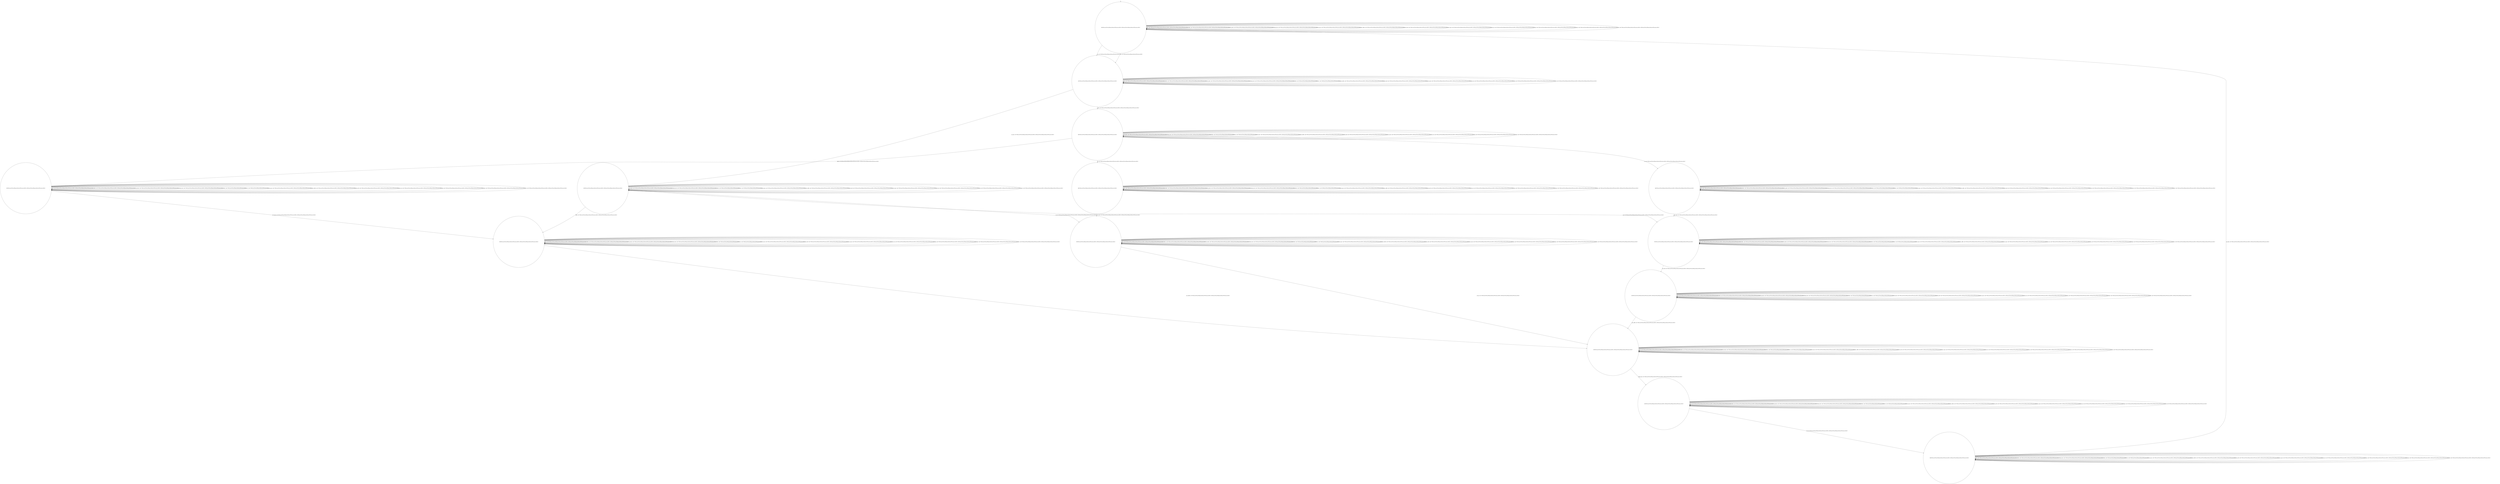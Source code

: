digraph g {
	edge [lblstyle="above, sloped"];
	s0 [shape="circle" label="0@[((DOL and COF and TEA and CAP and TON and not EUR) or (EUR and COF and TEA and CAP and TON and not DOL))]"];
	s1 [shape="circle" label="1@[((DOL and COF and TEA and CAP and TON and not EUR) or (EUR and COF and TEA and CAP and TON and not DOL))]"];
	s2 [shape="circle" label="2@[((DOL and COF and TEA and CAP and TON and not EUR) or (EUR and COF and TEA and CAP and TON and not DOL))]"];
	s3 [shape="circle" label="3@[((DOL and COF and TEA and CAP and TON and not EUR) or (EUR and COF and TEA and CAP and TON and not DOL))]"];
	s4 [shape="circle" label="4@[((DOL and COF and TEA and CAP and TON and not EUR) or (EUR and COF and TEA and CAP and TON and not DOL))]"];
	s5 [shape="circle" label="5@[((DOL and COF and TEA and CAP and TON and not EUR) or (EUR and COF and TEA and CAP and TON and not DOL))]"];
	s6 [shape="circle" label="6@[((DOL and COF and TEA and CAP and TON and not EUR) or (EUR and COF and TEA and CAP and TON and not DOL))]"];
	s7 [shape="circle" label="7@[((DOL and COF and TEA and CAP and TON and not EUR) or (EUR and COF and TEA and CAP and TON and not DOL))]"];
	s8 [shape="circle" label="8@[((DOL and COF and TEA and CAP and TON and not EUR) or (EUR and COF and TEA and CAP and TON and not DOL))]"];
	s9 [shape="circle" label="9@[((DOL and COF and TEA and CAP and TON and not EUR) or (EUR and COF and TEA and CAP and TON and not DOL))]"];
	s10 [shape="circle" label="10@[((DOL and COF and TEA and CAP and TON and not EUR) or (EUR and COF and TEA and CAP and TON and not DOL))]"];
	s11 [shape="circle" label="11@[((DOL and COF and TEA and CAP and TON and not EUR) or (EUR and COF and TEA and CAP and TON and not DOL))]"];
	s12 [shape="circle" label="12@[((DOL and COF and TEA and CAP and TON and not EUR) or (EUR and COF and TEA and CAP and TON and not DOL))]"];
	s13 [shape="circle" label="13@[((DOL and COF and TEA and CAP and TON and not EUR) or (EUR and COF and TEA and CAP and TON and not DOL))]"];
	s0 -> s0 [label="cap / nok() [((DOL and COF and TEA and CAP and TON and not EUR) or (EUR and COF and TEA and CAP and TON and not DOL))]"];
	s0 -> s0 [label="coffee / nok() [((DOL and COF and TEA and CAP and TON and not EUR) or (EUR and COF and TEA and CAP and TON and not DOL))]"];
	s0 -> s0 [label="cup_taken / nok() [((DOL and COF and TEA and CAP and TON and not EUR) or (EUR and COF and TEA and CAP and TON and not DOL))]"];
	s0 -> s0 [label="display_done / nok() [((DOL and COF and TEA and CAP and TON and not EUR) or (EUR and COF and TEA and CAP and TON and not DOL))]"];
	s0 -> s1 [label="dollar / ok() [((DOL and COF and TEA and CAP and TON and not EUR))]"];
	s0 -> s1 [label="euro / ok() [((EUR and COF and TEA and CAP and TON and not DOL))]"];
	s0 -> s0 [label="no_sugar / nok() [((DOL and COF and TEA and CAP and TON and not EUR) or (EUR and COF and TEA and CAP and TON and not DOL))]"];
	s0 -> s0 [label="pour_coffee / nok() [((DOL and COF and TEA and CAP and TON and not EUR) or (EUR and COF and TEA and CAP and TON and not DOL))]"];
	s0 -> s0 [label="pour_milk / nok() [((DOL and COF and TEA and CAP and TON and not EUR) or (EUR and COF and TEA and CAP and TON and not DOL))]"];
	s0 -> s0 [label="pour_sugar / nok() [((DOL and COF and TEA and CAP and TON and not EUR) or (EUR and COF and TEA and CAP and TON and not DOL))]"];
	s0 -> s0 [label="pour_tea / nok() [((DOL and COF and TEA and CAP and TON and not EUR) or (EUR and COF and TEA and CAP and TON and not DOL))]"];
	s0 -> s0 [label="ring / nok() [((DOL and COF and TEA and CAP and TON and not EUR) or (EUR and COF and TEA and CAP and TON and not DOL))]"];
	s0 -> s0 [label="sugar / nok() [((DOL and COF and TEA and CAP and TON and not EUR) or (EUR and COF and TEA and CAP and TON and not DOL))]"];
	s0 -> s0 [label="tea / nok() [((DOL and COF and TEA and CAP and TON and not EUR) or (EUR and COF and TEA and CAP and TON and not DOL))]"];
	s1 -> s1 [label="cap / nok() [((DOL and COF and TEA and CAP and TON and not EUR) or (EUR and COF and TEA and CAP and TON and not DOL))]"];
	s1 -> s1 [label="coffee / nok() [((DOL and COF and TEA and CAP and TON and not EUR) or (EUR and COF and TEA and CAP and TON and not DOL))]"];
	s1 -> s1 [label="cup_taken / nok() [((DOL and COF and TEA and CAP and TON and not EUR) or (EUR and COF and TEA and CAP and TON and not DOL))]"];
	s1 -> s1 [label="display_done / nok() [((DOL and COF and TEA and CAP and TON and not EUR) or (EUR and COF and TEA and CAP and TON and not DOL))]"];
	s1 -> s1 [label="dollar / nok() [((DOL and COF and TEA and CAP and TON and not EUR))]"];
	s1 -> s1 [label="euro / nok() [((EUR and COF and TEA and CAP and TON and not DOL))]"];
	s1 -> s2 [label="no_sugar / ok() [((DOL and COF and TEA and CAP and TON and not EUR) or (EUR and COF and TEA and CAP and TON and not DOL))]"];
	s1 -> s1 [label="pour_coffee / nok() [((DOL and COF and TEA and CAP and TON and not EUR) or (EUR and COF and TEA and CAP and TON and not DOL))]"];
	s1 -> s1 [label="pour_milk / nok() [((DOL and COF and TEA and CAP and TON and not EUR) or (EUR and COF and TEA and CAP and TON and not DOL))]"];
	s1 -> s1 [label="pour_sugar / nok() [((DOL and COF and TEA and CAP and TON and not EUR) or (EUR and COF and TEA and CAP and TON and not DOL))]"];
	s1 -> s1 [label="pour_tea / nok() [((DOL and COF and TEA and CAP and TON and not EUR) or (EUR and COF and TEA and CAP and TON and not DOL))]"];
	s1 -> s1 [label="ring / nok() [((DOL and COF and TEA and CAP and TON and not EUR) or (EUR and COF and TEA and CAP and TON and not DOL))]"];
	s1 -> s3 [label="sugar / ok() [((DOL and COF and TEA and CAP and TON and not EUR) or (EUR and COF and TEA and CAP and TON and not DOL))]"];
	s1 -> s1 [label="tea / nok() [((DOL and COF and TEA and CAP and TON and not EUR) or (EUR and COF and TEA and CAP and TON and not DOL))]"];
	s2 -> s7 [label="cap / ok() [((DOL and COF and TEA and CAP and TON and not EUR) or (EUR and COF and TEA and CAP and TON and not DOL))]"];
	s2 -> s8 [label="coffee / ok() [((DOL and COF and TEA and CAP and TON and not EUR) or (EUR and COF and TEA and CAP and TON and not DOL))]"];
	s2 -> s2 [label="cup_taken / nok() [((DOL and COF and TEA and CAP and TON and not EUR) or (EUR and COF and TEA and CAP and TON and not DOL))]"];
	s2 -> s2 [label="display_done / nok() [((DOL and COF and TEA and CAP and TON and not EUR) or (EUR and COF and TEA and CAP and TON and not DOL))]"];
	s2 -> s2 [label="dollar / nok() [((DOL and COF and TEA and CAP and TON and not EUR))]"];
	s2 -> s2 [label="euro / nok() [((EUR and COF and TEA and CAP and TON and not DOL))]"];
	s2 -> s2 [label="no_sugar / nok() [((DOL and COF and TEA and CAP and TON and not EUR) or (EUR and COF and TEA and CAP and TON and not DOL))]"];
	s2 -> s2 [label="pour_coffee / nok() [((DOL and COF and TEA and CAP and TON and not EUR) or (EUR and COF and TEA and CAP and TON and not DOL))]"];
	s2 -> s2 [label="pour_milk / nok() [((DOL and COF and TEA and CAP and TON and not EUR) or (EUR and COF and TEA and CAP and TON and not DOL))]"];
	s2 -> s2 [label="pour_sugar / nok() [((DOL and COF and TEA and CAP and TON and not EUR) or (EUR and COF and TEA and CAP and TON and not DOL))]"];
	s2 -> s2 [label="pour_tea / nok() [((DOL and COF and TEA and CAP and TON and not EUR) or (EUR and COF and TEA and CAP and TON and not DOL))]"];
	s2 -> s2 [label="ring / nok() [((DOL and COF and TEA and CAP and TON and not EUR) or (EUR and COF and TEA and CAP and TON and not DOL))]"];
	s2 -> s2 [label="sugar / void() [((DOL and COF and TEA and CAP and TON and not EUR) or (EUR and COF and TEA and CAP and TON and not DOL))]"];
	s2 -> s9 [label="tea / ok() [((DOL and COF and TEA and CAP and TON and not EUR) or (EUR and COF and TEA and CAP and TON and not DOL))]"];
	s3 -> s4 [label="cap / ok() [((DOL and COF and TEA and CAP and TON and not EUR) or (EUR and COF and TEA and CAP and TON and not DOL))]"];
	s3 -> s5 [label="coffee / ok() [((DOL and COF and TEA and CAP and TON and not EUR) or (EUR and COF and TEA and CAP and TON and not DOL))]"];
	s3 -> s3 [label="cup_taken / nok() [((DOL and COF and TEA and CAP and TON and not EUR) or (EUR and COF and TEA and CAP and TON and not DOL))]"];
	s3 -> s3 [label="display_done / nok() [((DOL and COF and TEA and CAP and TON and not EUR) or (EUR and COF and TEA and CAP and TON and not DOL))]"];
	s3 -> s3 [label="dollar / nok() [((DOL and COF and TEA and CAP and TON and not EUR))]"];
	s3 -> s3 [label="euro / nok() [((EUR and COF and TEA and CAP and TON and not DOL))]"];
	s3 -> s3 [label="no_sugar / void() [((DOL and COF and TEA and CAP and TON and not EUR) or (EUR and COF and TEA and CAP and TON and not DOL))]"];
	s3 -> s3 [label="pour_coffee / nok() [((DOL and COF and TEA and CAP and TON and not EUR) or (EUR and COF and TEA and CAP and TON and not DOL))]"];
	s3 -> s3 [label="pour_milk / nok() [((DOL and COF and TEA and CAP and TON and not EUR) or (EUR and COF and TEA and CAP and TON and not DOL))]"];
	s3 -> s3 [label="pour_sugar / nok() [((DOL and COF and TEA and CAP and TON and not EUR) or (EUR and COF and TEA and CAP and TON and not DOL))]"];
	s3 -> s3 [label="pour_tea / nok() [((DOL and COF and TEA and CAP and TON and not EUR) or (EUR and COF and TEA and CAP and TON and not DOL))]"];
	s3 -> s3 [label="ring / nok() [((DOL and COF and TEA and CAP and TON and not EUR) or (EUR and COF and TEA and CAP and TON and not DOL))]"];
	s3 -> s3 [label="sugar / nok() [((DOL and COF and TEA and CAP and TON and not EUR) or (EUR and COF and TEA and CAP and TON and not DOL))]"];
	s3 -> s6 [label="tea / ok() [((DOL and COF and TEA and CAP and TON and not EUR) or (EUR and COF and TEA and CAP and TON and not DOL))]"];
	s4 -> s4 [label="cap / nok() [((DOL and COF and TEA and CAP and TON and not EUR) or (EUR and COF and TEA and CAP and TON and not DOL))]"];
	s4 -> s4 [label="coffee / void() [((DOL and COF and TEA and CAP and TON and not EUR) or (EUR and COF and TEA and CAP and TON and not DOL))]"];
	s4 -> s4 [label="cup_taken / nok() [((DOL and COF and TEA and CAP and TON and not EUR) or (EUR and COF and TEA and CAP and TON and not DOL))]"];
	s4 -> s4 [label="display_done / nok() [((DOL and COF and TEA and CAP and TON and not EUR) or (EUR and COF and TEA and CAP and TON and not DOL))]"];
	s4 -> s4 [label="dollar / nok() [((DOL and COF and TEA and CAP and TON and not EUR))]"];
	s4 -> s4 [label="euro / nok() [((EUR and COF and TEA and CAP and TON and not DOL))]"];
	s4 -> s4 [label="no_sugar / nok() [((DOL and COF and TEA and CAP and TON and not EUR) or (EUR and COF and TEA and CAP and TON and not DOL))]"];
	s4 -> s4 [label="pour_coffee / nok() [((DOL and COF and TEA and CAP and TON and not EUR) or (EUR and COF and TEA and CAP and TON and not DOL))]"];
	s4 -> s4 [label="pour_milk / nok() [((DOL and COF and TEA and CAP and TON and not EUR) or (EUR and COF and TEA and CAP and TON and not DOL))]"];
	s4 -> s7 [label="pour_sugar / ok() [((DOL and COF and TEA and CAP and TON and not EUR) or (EUR and COF and TEA and CAP and TON and not DOL))]"];
	s4 -> s4 [label="pour_tea / nok() [((DOL and COF and TEA and CAP and TON and not EUR) or (EUR and COF and TEA and CAP and TON and not DOL))]"];
	s4 -> s4 [label="ring / nok() [((DOL and COF and TEA and CAP and TON and not EUR) or (EUR and COF and TEA and CAP and TON and not DOL))]"];
	s4 -> s4 [label="sugar / nok() [((DOL and COF and TEA and CAP and TON and not EUR) or (EUR and COF and TEA and CAP and TON and not DOL))]"];
	s4 -> s4 [label="tea / void() [((DOL and COF and TEA and CAP and TON and not EUR) or (EUR and COF and TEA and CAP and TON and not DOL))]"];
	s5 -> s5 [label="cap / void() [((DOL and COF and TEA and CAP and TON and not EUR) or (EUR and COF and TEA and CAP and TON and not DOL))]"];
	s5 -> s5 [label="coffee / nok() [((DOL and COF and TEA and CAP and TON and not EUR) or (EUR and COF and TEA and CAP and TON and not DOL))]"];
	s5 -> s5 [label="cup_taken / nok() [((DOL and COF and TEA and CAP and TON and not EUR) or (EUR and COF and TEA and CAP and TON and not DOL))]"];
	s5 -> s5 [label="display_done / nok() [((DOL and COF and TEA and CAP and TON and not EUR) or (EUR and COF and TEA and CAP and TON and not DOL))]"];
	s5 -> s5 [label="dollar / nok() [((DOL and COF and TEA and CAP and TON and not EUR))]"];
	s5 -> s5 [label="euro / nok() [((EUR and COF and TEA and CAP and TON and not DOL))]"];
	s5 -> s5 [label="no_sugar / nok() [((DOL and COF and TEA and CAP and TON and not EUR) or (EUR and COF and TEA and CAP and TON and not DOL))]"];
	s5 -> s5 [label="pour_coffee / nok() [((DOL and COF and TEA and CAP and TON and not EUR) or (EUR and COF and TEA and CAP and TON and not DOL))]"];
	s5 -> s5 [label="pour_milk / nok() [((DOL and COF and TEA and CAP and TON and not EUR) or (EUR and COF and TEA and CAP and TON and not DOL))]"];
	s5 -> s8 [label="pour_sugar / ok() [((DOL and COF and TEA and CAP and TON and not EUR) or (EUR and COF and TEA and CAP and TON and not DOL))]"];
	s5 -> s5 [label="pour_tea / nok() [((DOL and COF and TEA and CAP and TON and not EUR) or (EUR and COF and TEA and CAP and TON and not DOL))]"];
	s5 -> s5 [label="ring / nok() [((DOL and COF and TEA and CAP and TON and not EUR) or (EUR and COF and TEA and CAP and TON and not DOL))]"];
	s5 -> s5 [label="sugar / nok() [((DOL and COF and TEA and CAP and TON and not EUR) or (EUR and COF and TEA and CAP and TON and not DOL))]"];
	s5 -> s5 [label="tea / void() [((DOL and COF and TEA and CAP and TON and not EUR) or (EUR and COF and TEA and CAP and TON and not DOL))]"];
	s6 -> s6 [label="cap / void() [((DOL and COF and TEA and CAP and TON and not EUR) or (EUR and COF and TEA and CAP and TON and not DOL))]"];
	s6 -> s6 [label="coffee / void() [((DOL and COF and TEA and CAP and TON and not EUR) or (EUR and COF and TEA and CAP and TON and not DOL))]"];
	s6 -> s6 [label="cup_taken / nok() [((DOL and COF and TEA and CAP and TON and not EUR) or (EUR and COF and TEA and CAP and TON and not DOL))]"];
	s6 -> s6 [label="display_done / nok() [((DOL and COF and TEA and CAP and TON and not EUR) or (EUR and COF and TEA and CAP and TON and not DOL))]"];
	s6 -> s6 [label="dollar / nok() [((DOL and COF and TEA and CAP and TON and not EUR))]"];
	s6 -> s6 [label="euro / nok() [((EUR and COF and TEA and CAP and TON and not DOL))]"];
	s6 -> s6 [label="no_sugar / nok() [((DOL and COF and TEA and CAP and TON and not EUR) or (EUR and COF and TEA and CAP and TON and not DOL))]"];
	s6 -> s6 [label="pour_coffee / nok() [((DOL and COF and TEA and CAP and TON and not EUR) or (EUR and COF and TEA and CAP and TON and not DOL))]"];
	s6 -> s6 [label="pour_milk / nok() [((DOL and COF and TEA and CAP and TON and not EUR) or (EUR and COF and TEA and CAP and TON and not DOL))]"];
	s6 -> s9 [label="pour_sugar / ok() [((DOL and COF and TEA and CAP and TON and not EUR) or (EUR and COF and TEA and CAP and TON and not DOL))]"];
	s6 -> s6 [label="pour_tea / nok() [((DOL and COF and TEA and CAP and TON and not EUR) or (EUR and COF and TEA and CAP and TON and not DOL))]"];
	s6 -> s6 [label="ring / nok() [((DOL and COF and TEA and CAP and TON and not EUR) or (EUR and COF and TEA and CAP and TON and not DOL))]"];
	s6 -> s6 [label="sugar / nok() [((DOL and COF and TEA and CAP and TON and not EUR) or (EUR and COF and TEA and CAP and TON and not DOL))]"];
	s6 -> s6 [label="tea / nok() [((DOL and COF and TEA and CAP and TON and not EUR) or (EUR and COF and TEA and CAP and TON and not DOL))]"];
	s7 -> s7 [label="cap / nok() [((DOL and COF and TEA and CAP and TON and not EUR) or (EUR and COF and TEA and CAP and TON and not DOL))]"];
	s7 -> s7 [label="coffee / void() [((DOL and COF and TEA and CAP and TON and not EUR) or (EUR and COF and TEA and CAP and TON and not DOL))]"];
	s7 -> s7 [label="cup_taken / nok() [((DOL and COF and TEA and CAP and TON and not EUR) or (EUR and COF and TEA and CAP and TON and not DOL))]"];
	s7 -> s7 [label="display_done / nok() [((DOL and COF and TEA and CAP and TON and not EUR) or (EUR and COF and TEA and CAP and TON and not DOL))]"];
	s7 -> s7 [label="dollar / nok() [((DOL and COF and TEA and CAP and TON and not EUR))]"];
	s7 -> s7 [label="euro / nok() [((EUR and COF and TEA and CAP and TON and not DOL))]"];
	s7 -> s7 [label="no_sugar / nok() [((DOL and COF and TEA and CAP and TON and not EUR) or (EUR and COF and TEA and CAP and TON and not DOL))]"];
	s7 -> s7 [label="pour_coffee / nok() [((DOL and COF and TEA and CAP and TON and not EUR) or (EUR and COF and TEA and CAP and TON and not DOL))]"];
	s7 -> s11 [label="pour_milk / ok() [((DOL and COF and TEA and CAP and TON and not EUR) or (EUR and COF and TEA and CAP and TON and not DOL))]"];
	s7 -> s7 [label="pour_sugar / nok() [((DOL and COF and TEA and CAP and TON and not EUR) or (EUR and COF and TEA and CAP and TON and not DOL))]"];
	s7 -> s7 [label="pour_tea / nok() [((DOL and COF and TEA and CAP and TON and not EUR) or (EUR and COF and TEA and CAP and TON and not DOL))]"];
	s7 -> s7 [label="ring / nok() [((DOL and COF and TEA and CAP and TON and not EUR) or (EUR and COF and TEA and CAP and TON and not DOL))]"];
	s7 -> s7 [label="sugar / nok() [((DOL and COF and TEA and CAP and TON and not EUR) or (EUR and COF and TEA and CAP and TON and not DOL))]"];
	s7 -> s7 [label="tea / void() [((DOL and COF and TEA and CAP and TON and not EUR) or (EUR and COF and TEA and CAP and TON and not DOL))]"];
	s8 -> s8 [label="cap / void() [((DOL and COF and TEA and CAP and TON and not EUR) or (EUR and COF and TEA and CAP and TON and not DOL))]"];
	s8 -> s8 [label="coffee / nok() [((DOL and COF and TEA and CAP and TON and not EUR) or (EUR and COF and TEA and CAP and TON and not DOL))]"];
	s8 -> s8 [label="cup_taken / nok() [((DOL and COF and TEA and CAP and TON and not EUR) or (EUR and COF and TEA and CAP and TON and not DOL))]"];
	s8 -> s8 [label="display_done / nok() [((DOL and COF and TEA and CAP and TON and not EUR) or (EUR and COF and TEA and CAP and TON and not DOL))]"];
	s8 -> s8 [label="dollar / nok() [((DOL and COF and TEA and CAP and TON and not EUR))]"];
	s8 -> s8 [label="euro / nok() [((EUR and COF and TEA and CAP and TON and not DOL))]"];
	s8 -> s8 [label="no_sugar / nok() [((DOL and COF and TEA and CAP and TON and not EUR) or (EUR and COF and TEA and CAP and TON and not DOL))]"];
	s8 -> s10 [label="pour_coffee / ok() [((DOL and COF and TEA and CAP and TON and not EUR) or (EUR and COF and TEA and CAP and TON and not DOL))]"];
	s8 -> s8 [label="pour_milk / nok() [((DOL and COF and TEA and CAP and TON and not EUR) or (EUR and COF and TEA and CAP and TON and not DOL))]"];
	s8 -> s8 [label="pour_sugar / nok() [((DOL and COF and TEA and CAP and TON and not EUR) or (EUR and COF and TEA and CAP and TON and not DOL))]"];
	s8 -> s8 [label="pour_tea / nok() [((DOL and COF and TEA and CAP and TON and not EUR) or (EUR and COF and TEA and CAP and TON and not DOL))]"];
	s8 -> s8 [label="ring / nok() [((DOL and COF and TEA and CAP and TON and not EUR) or (EUR and COF and TEA and CAP and TON and not DOL))]"];
	s8 -> s8 [label="sugar / nok() [((DOL and COF and TEA and CAP and TON and not EUR) or (EUR and COF and TEA and CAP and TON and not DOL))]"];
	s8 -> s8 [label="tea / void() [((DOL and COF and TEA and CAP and TON and not EUR) or (EUR and COF and TEA and CAP and TON and not DOL))]"];
	s9 -> s9 [label="cap / void() [((DOL and COF and TEA and CAP and TON and not EUR) or (EUR and COF and TEA and CAP and TON and not DOL))]"];
	s9 -> s9 [label="coffee / void() [((DOL and COF and TEA and CAP and TON and not EUR) or (EUR and COF and TEA and CAP and TON and not DOL))]"];
	s9 -> s9 [label="cup_taken / nok() [((DOL and COF and TEA and CAP and TON and not EUR) or (EUR and COF and TEA and CAP and TON and not DOL))]"];
	s9 -> s9 [label="display_done / nok() [((DOL and COF and TEA and CAP and TON and not EUR) or (EUR and COF and TEA and CAP and TON and not DOL))]"];
	s9 -> s9 [label="dollar / nok() [((DOL and COF and TEA and CAP and TON and not EUR))]"];
	s9 -> s9 [label="euro / nok() [((EUR and COF and TEA and CAP and TON and not DOL))]"];
	s9 -> s9 [label="no_sugar / nok() [((DOL and COF and TEA and CAP and TON and not EUR) or (EUR and COF and TEA and CAP and TON and not DOL))]"];
	s9 -> s9 [label="pour_coffee / nok() [((DOL and COF and TEA and CAP and TON and not EUR) or (EUR and COF and TEA and CAP and TON and not DOL))]"];
	s9 -> s9 [label="pour_milk / nok() [((DOL and COF and TEA and CAP and TON and not EUR) or (EUR and COF and TEA and CAP and TON and not DOL))]"];
	s9 -> s9 [label="pour_sugar / nok() [((DOL and COF and TEA and CAP and TON and not EUR) or (EUR and COF and TEA and CAP and TON and not DOL))]"];
	s9 -> s10 [label="pour_tea / ok() [((DOL and COF and TEA and CAP and TON and not EUR) or (EUR and COF and TEA and CAP and TON and not DOL))]"];
	s9 -> s9 [label="ring / nok() [((DOL and COF and TEA and CAP and TON and not EUR) or (EUR and COF and TEA and CAP and TON and not DOL))]"];
	s9 -> s9 [label="sugar / nok() [((DOL and COF and TEA and CAP and TON and not EUR) or (EUR and COF and TEA and CAP and TON and not DOL))]"];
	s9 -> s9 [label="tea / nok() [((DOL and COF and TEA and CAP and TON and not EUR) or (EUR and COF and TEA and CAP and TON and not DOL))]"];
	s10 -> s10 [label="cap / nok() [((DOL and COF and TEA and CAP and TON and not EUR) or (EUR and COF and TEA and CAP and TON and not DOL))]"];
	s10 -> s10 [label="coffee / nok() [((DOL and COF and TEA and CAP and TON and not EUR) or (EUR and COF and TEA and CAP and TON and not DOL))]"];
	s10 -> s10 [label="cup_taken / nok() [((DOL and COF and TEA and CAP and TON and not EUR) or (EUR and COF and TEA and CAP and TON and not DOL))]"];
	s10 -> s12 [label="display_done / ok() [((DOL and COF and TEA and CAP and TON and not EUR) or (EUR and COF and TEA and CAP and TON and not DOL))]"];
	s10 -> s10 [label="dollar / nok() [((DOL and COF and TEA and CAP and TON and not EUR))]"];
	s10 -> s10 [label="euro / nok() [((EUR and COF and TEA and CAP and TON and not DOL))]"];
	s10 -> s10 [label="no_sugar / nok() [((DOL and COF and TEA and CAP and TON and not EUR) or (EUR and COF and TEA and CAP and TON and not DOL))]"];
	s10 -> s10 [label="pour_coffee / nok() [((DOL and COF and TEA and CAP and TON and not EUR) or (EUR and COF and TEA and CAP and TON and not DOL))]"];
	s10 -> s10 [label="pour_milk / nok() [((DOL and COF and TEA and CAP and TON and not EUR) or (EUR and COF and TEA and CAP and TON and not DOL))]"];
	s10 -> s10 [label="pour_sugar / nok() [((DOL and COF and TEA and CAP and TON and not EUR) or (EUR and COF and TEA and CAP and TON and not DOL))]"];
	s10 -> s10 [label="pour_tea / nok() [((DOL and COF and TEA and CAP and TON and not EUR) or (EUR and COF and TEA and CAP and TON and not DOL))]"];
	s10 -> s10 [label="ring / nok() [((DOL and COF and TEA and CAP and TON and not EUR) or (EUR and COF and TEA and CAP and TON and not DOL))]"];
	s10 -> s10 [label="sugar / nok() [((DOL and COF and TEA and CAP and TON and not EUR) or (EUR and COF and TEA and CAP and TON and not DOL))]"];
	s10 -> s10 [label="tea / nok() [((DOL and COF and TEA and CAP and TON and not EUR) or (EUR and COF and TEA and CAP and TON and not DOL))]"];
	s11 -> s11 [label="cap / nok() [((DOL and COF and TEA and CAP and TON and not EUR) or (EUR and COF and TEA and CAP and TON and not DOL))]"];
	s11 -> s11 [label="coffee / nok() [((DOL and COF and TEA and CAP and TON and not EUR) or (EUR and COF and TEA and CAP and TON and not DOL))]"];
	s11 -> s11 [label="cup_taken / nok() [((DOL and COF and TEA and CAP and TON and not EUR) or (EUR and COF and TEA and CAP and TON and not DOL))]"];
	s11 -> s11 [label="display_done / nok() [((DOL and COF and TEA and CAP and TON and not EUR) or (EUR and COF and TEA and CAP and TON and not DOL))]"];
	s11 -> s11 [label="dollar / nok() [((DOL and COF and TEA and CAP and TON and not EUR))]"];
	s11 -> s11 [label="euro / nok() [((EUR and COF and TEA and CAP and TON and not DOL))]"];
	s11 -> s11 [label="no_sugar / nok() [((DOL and COF and TEA and CAP and TON and not EUR) or (EUR and COF and TEA and CAP and TON and not DOL))]"];
	s11 -> s10 [label="pour_coffee / ok() [((DOL and COF and TEA and CAP and TON and not EUR) or (EUR and COF and TEA and CAP and TON and not DOL))]"];
	s11 -> s11 [label="pour_milk / nok() [((DOL and COF and TEA and CAP and TON and not EUR) or (EUR and COF and TEA and CAP and TON and not DOL))]"];
	s11 -> s11 [label="pour_sugar / nok() [((DOL and COF and TEA and CAP and TON and not EUR) or (EUR and COF and TEA and CAP and TON and not DOL))]"];
	s11 -> s11 [label="pour_tea / nok() [((DOL and COF and TEA and CAP and TON and not EUR) or (EUR and COF and TEA and CAP and TON and not DOL))]"];
	s11 -> s11 [label="ring / nok() [((DOL and COF and TEA and CAP and TON and not EUR) or (EUR and COF and TEA and CAP and TON and not DOL))]"];
	s11 -> s11 [label="sugar / nok() [((DOL and COF and TEA and CAP and TON and not EUR) or (EUR and COF and TEA and CAP and TON and not DOL))]"];
	s11 -> s11 [label="tea / nok() [((DOL and COF and TEA and CAP and TON and not EUR) or (EUR and COF and TEA and CAP and TON and not DOL))]"];
	s12 -> s12 [label="cap / nok() [((DOL and COF and TEA and CAP and TON and not EUR) or (EUR and COF and TEA and CAP and TON and not DOL))]"];
	s12 -> s12 [label="coffee / nok() [((DOL and COF and TEA and CAP and TON and not EUR) or (EUR and COF and TEA and CAP and TON and not DOL))]"];
	s12 -> s12 [label="cup_taken / nok() [((DOL and COF and TEA and CAP and TON and not EUR) or (EUR and COF and TEA and CAP and TON and not DOL))]"];
	s12 -> s12 [label="display_done / nok() [((DOL and COF and TEA and CAP and TON and not EUR) or (EUR and COF and TEA and CAP and TON and not DOL))]"];
	s12 -> s12 [label="dollar / nok() [((DOL and COF and TEA and CAP and TON and not EUR))]"];
	s12 -> s12 [label="euro / nok() [((EUR and COF and TEA and CAP and TON and not DOL))]"];
	s12 -> s12 [label="no_sugar / nok() [((DOL and COF and TEA and CAP and TON and not EUR) or (EUR and COF and TEA and CAP and TON and not DOL))]"];
	s12 -> s12 [label="pour_coffee / nok() [((DOL and COF and TEA and CAP and TON and not EUR) or (EUR and COF and TEA and CAP and TON and not DOL))]"];
	s12 -> s12 [label="pour_milk / nok() [((DOL and COF and TEA and CAP and TON and not EUR) or (EUR and COF and TEA and CAP and TON and not DOL))]"];
	s12 -> s12 [label="pour_sugar / nok() [((DOL and COF and TEA and CAP and TON and not EUR) or (EUR and COF and TEA and CAP and TON and not DOL))]"];
	s12 -> s12 [label="pour_tea / nok() [((DOL and COF and TEA and CAP and TON and not EUR) or (EUR and COF and TEA and CAP and TON and not DOL))]"];
	s12 -> s13 [label="ring / ok() [((DOL and COF and TEA and CAP and TON and not EUR) or (EUR and COF and TEA and CAP and TON and not DOL))]"];
	s12 -> s12 [label="sugar / nok() [((DOL and COF and TEA and CAP and TON and not EUR) or (EUR and COF and TEA and CAP and TON and not DOL))]"];
	s12 -> s12 [label="tea / nok() [((DOL and COF and TEA and CAP and TON and not EUR) or (EUR and COF and TEA and CAP and TON and not DOL))]"];
	s13 -> s13 [label="cap / nok() [((DOL and COF and TEA and CAP and TON and not EUR) or (EUR and COF and TEA and CAP and TON and not DOL))]"];
	s13 -> s13 [label="coffee / nok() [((DOL and COF and TEA and CAP and TON and not EUR) or (EUR and COF and TEA and CAP and TON and not DOL))]"];
	s13 -> s0 [label="cup_taken / ok() [((DOL and COF and TEA and CAP and TON and not EUR) or (EUR and COF and TEA and CAP and TON and not DOL))]"];
	s13 -> s13 [label="display_done / nok() [((DOL and COF and TEA and CAP and TON and not EUR) or (EUR and COF and TEA and CAP and TON and not DOL))]"];
	s13 -> s13 [label="dollar / nok() [((DOL and COF and TEA and CAP and TON and not EUR))]"];
	s13 -> s13 [label="euro / nok() [((EUR and COF and TEA and CAP and TON and not DOL))]"];
	s13 -> s13 [label="no_sugar / nok() [((DOL and COF and TEA and CAP and TON and not EUR) or (EUR and COF and TEA and CAP and TON and not DOL))]"];
	s13 -> s13 [label="pour_coffee / nok() [((DOL and COF and TEA and CAP and TON and not EUR) or (EUR and COF and TEA and CAP and TON and not DOL))]"];
	s13 -> s13 [label="pour_milk / nok() [((DOL and COF and TEA and CAP and TON and not EUR) or (EUR and COF and TEA and CAP and TON and not DOL))]"];
	s13 -> s13 [label="pour_sugar / nok() [((DOL and COF and TEA and CAP and TON and not EUR) or (EUR and COF and TEA and CAP and TON and not DOL))]"];
	s13 -> s13 [label="pour_tea / nok() [((DOL and COF and TEA and CAP and TON and not EUR) or (EUR and COF and TEA and CAP and TON and not DOL))]"];
	s13 -> s13 [label="ring / nok() [((DOL and COF and TEA and CAP and TON and not EUR) or (EUR and COF and TEA and CAP and TON and not DOL))]"];
	s13 -> s13 [label="sugar / nok() [((DOL and COF and TEA and CAP and TON and not EUR) or (EUR and COF and TEA and CAP and TON and not DOL))]"];
	s13 -> s13 [label="tea / nok() [((DOL and COF and TEA and CAP and TON and not EUR) or (EUR and COF and TEA and CAP and TON and not DOL))]"];
	__start0 [label="" shape="none" width="0" height="0"];
	__start0 -> s0;
}